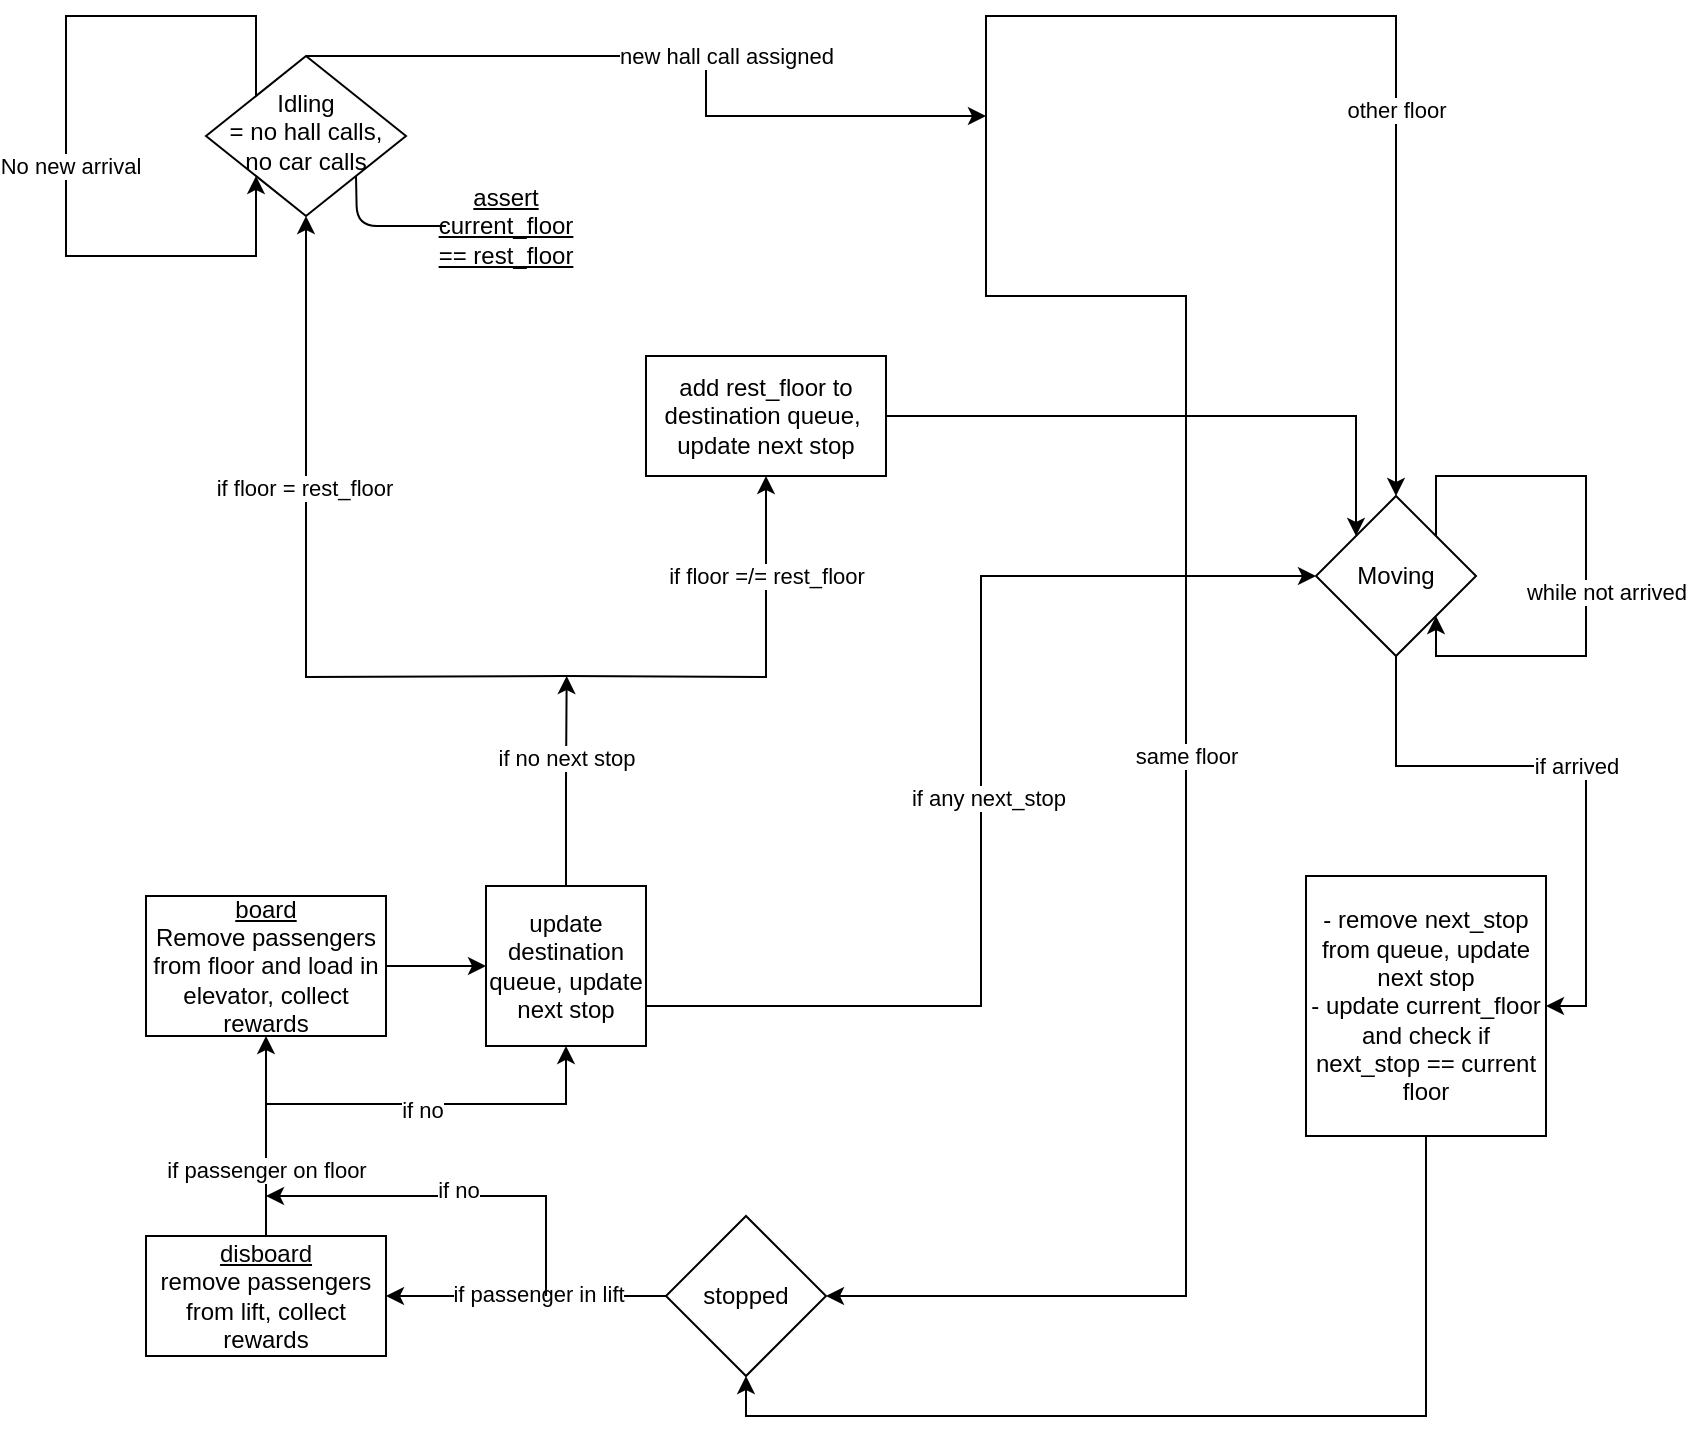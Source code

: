 <mxfile version="24.1.0" type="device">
  <diagram id="C5RBs43oDa-KdzZeNtuy" name="Page-1">
    <mxGraphModel dx="2295" dy="795" grid="1" gridSize="10" guides="1" tooltips="1" connect="1" arrows="1" fold="1" page="1" pageScale="1" pageWidth="827" pageHeight="1169" math="0" shadow="0">
      <root>
        <mxCell id="WIyWlLk6GJQsqaUBKTNV-0" />
        <mxCell id="WIyWlLk6GJQsqaUBKTNV-1" parent="WIyWlLk6GJQsqaUBKTNV-0" />
        <mxCell id="F6kOEsD1kym6dUDhs5XA-7" value="new hall call assigned" style="edgeStyle=orthogonalEdgeStyle;rounded=0;orthogonalLoop=1;jettySize=auto;html=1;exitX=0.5;exitY=0;exitDx=0;exitDy=0;" parent="WIyWlLk6GJQsqaUBKTNV-1" source="WIyWlLk6GJQsqaUBKTNV-6" edge="1">
          <mxGeometry x="0.081" y="10" relative="1" as="geometry">
            <mxPoint x="360" y="90" as="targetPoint" />
            <Array as="points">
              <mxPoint x="220" y="60" />
            </Array>
            <mxPoint as="offset" />
          </mxGeometry>
        </mxCell>
        <mxCell id="WIyWlLk6GJQsqaUBKTNV-6" value="Idling&lt;br&gt;= no hall calls, no car calls" style="rhombus;whiteSpace=wrap;html=1;shadow=0;fontFamily=Helvetica;fontSize=12;align=center;strokeWidth=1;spacing=6;spacingTop=-4;" parent="WIyWlLk6GJQsqaUBKTNV-1" vertex="1">
          <mxGeometry x="-30" y="60" width="100" height="80" as="geometry" />
        </mxCell>
        <mxCell id="F6kOEsD1kym6dUDhs5XA-18" value="if arrived" style="edgeStyle=orthogonalEdgeStyle;rounded=0;orthogonalLoop=1;jettySize=auto;html=1;exitX=0.5;exitY=1;exitDx=0;exitDy=0;entryX=1;entryY=0.5;entryDx=0;entryDy=0;" parent="WIyWlLk6GJQsqaUBKTNV-1" source="F6kOEsD1kym6dUDhs5XA-0" target="F6kOEsD1kym6dUDhs5XA-17" edge="1">
          <mxGeometry relative="1" as="geometry" />
        </mxCell>
        <mxCell id="F6kOEsD1kym6dUDhs5XA-0" value="Moving" style="rhombus;whiteSpace=wrap;html=1;" parent="WIyWlLk6GJQsqaUBKTNV-1" vertex="1">
          <mxGeometry x="525" y="280" width="80" height="80" as="geometry" />
        </mxCell>
        <mxCell id="F6kOEsD1kym6dUDhs5XA-10" value="same floor" style="edgeStyle=orthogonalEdgeStyle;rounded=0;orthogonalLoop=1;jettySize=auto;html=1;entryX=1;entryY=0.5;entryDx=0;entryDy=0;" parent="WIyWlLk6GJQsqaUBKTNV-1" target="F6kOEsD1kym6dUDhs5XA-21" edge="1">
          <mxGeometry relative="1" as="geometry">
            <mxPoint x="525" y="30" as="targetPoint" />
            <mxPoint x="360" y="60" as="sourcePoint" />
            <Array as="points">
              <mxPoint x="360" y="180" />
              <mxPoint x="460" y="180" />
              <mxPoint x="460" y="680" />
            </Array>
          </mxGeometry>
        </mxCell>
        <mxCell id="F6kOEsD1kym6dUDhs5XA-11" value="other floor" style="edgeStyle=orthogonalEdgeStyle;rounded=0;orthogonalLoop=1;jettySize=auto;html=1;entryX=0.5;entryY=0;entryDx=0;entryDy=0;" parent="WIyWlLk6GJQsqaUBKTNV-1" target="F6kOEsD1kym6dUDhs5XA-0" edge="1">
          <mxGeometry x="0.167" relative="1" as="geometry">
            <mxPoint x="520" y="140" as="targetPoint" />
            <mxPoint x="360" y="60" as="sourcePoint" />
            <Array as="points">
              <mxPoint x="360" y="40" />
              <mxPoint x="565" y="40" />
            </Array>
            <mxPoint as="offset" />
          </mxGeometry>
        </mxCell>
        <mxCell id="F6kOEsD1kym6dUDhs5XA-14" value="while not arrived" style="edgeStyle=orthogonalEdgeStyle;rounded=0;orthogonalLoop=1;jettySize=auto;html=1;exitX=1;exitY=0;exitDx=0;exitDy=0;entryX=1;entryY=1;entryDx=0;entryDy=0;" parent="WIyWlLk6GJQsqaUBKTNV-1" source="F6kOEsD1kym6dUDhs5XA-0" target="F6kOEsD1kym6dUDhs5XA-0" edge="1">
          <mxGeometry x="0.123" y="10" relative="1" as="geometry">
            <Array as="points">
              <mxPoint x="585" y="270" />
              <mxPoint x="660" y="270" />
              <mxPoint x="660" y="360" />
              <mxPoint x="585" y="360" />
            </Array>
            <mxPoint as="offset" />
          </mxGeometry>
        </mxCell>
        <mxCell id="F6kOEsD1kym6dUDhs5XA-19" style="edgeStyle=orthogonalEdgeStyle;rounded=0;orthogonalLoop=1;jettySize=auto;html=1;exitX=0.5;exitY=1;exitDx=0;exitDy=0;entryX=0.5;entryY=1;entryDx=0;entryDy=0;" parent="WIyWlLk6GJQsqaUBKTNV-1" source="F6kOEsD1kym6dUDhs5XA-17" target="F6kOEsD1kym6dUDhs5XA-21" edge="1">
          <mxGeometry relative="1" as="geometry">
            <mxPoint x="250" y="620" as="targetPoint" />
          </mxGeometry>
        </mxCell>
        <mxCell id="F6kOEsD1kym6dUDhs5XA-17" value="- remove next_stop from queue, update next stop&lt;br&gt;- update current_floor and check if next_stop == current floor" style="rounded=0;whiteSpace=wrap;html=1;" parent="WIyWlLk6GJQsqaUBKTNV-1" vertex="1">
          <mxGeometry x="520" y="470" width="120" height="130" as="geometry" />
        </mxCell>
        <mxCell id="F6kOEsD1kym6dUDhs5XA-25" style="edgeStyle=orthogonalEdgeStyle;rounded=0;orthogonalLoop=1;jettySize=auto;html=1;exitX=0;exitY=0.5;exitDx=0;exitDy=0;entryX=1;entryY=0.5;entryDx=0;entryDy=0;" parent="WIyWlLk6GJQsqaUBKTNV-1" source="F6kOEsD1kym6dUDhs5XA-21" target="F6kOEsD1kym6dUDhs5XA-24" edge="1">
          <mxGeometry relative="1" as="geometry" />
        </mxCell>
        <mxCell id="F6kOEsD1kym6dUDhs5XA-26" value="if passenger in lift" style="edgeLabel;html=1;align=center;verticalAlign=middle;resizable=0;points=[];" parent="F6kOEsD1kym6dUDhs5XA-25" vertex="1" connectable="0">
          <mxGeometry x="-0.078" y="-1" relative="1" as="geometry">
            <mxPoint as="offset" />
          </mxGeometry>
        </mxCell>
        <mxCell id="F6kOEsD1kym6dUDhs5XA-21" value="stopped" style="rhombus;whiteSpace=wrap;html=1;" parent="WIyWlLk6GJQsqaUBKTNV-1" vertex="1">
          <mxGeometry x="200" y="640" width="80" height="80" as="geometry" />
        </mxCell>
        <mxCell id="F6kOEsD1kym6dUDhs5XA-30" style="edgeStyle=orthogonalEdgeStyle;rounded=0;orthogonalLoop=1;jettySize=auto;html=1;exitX=1;exitY=0.5;exitDx=0;exitDy=0;" parent="WIyWlLk6GJQsqaUBKTNV-1" source="F6kOEsD1kym6dUDhs5XA-23" target="F6kOEsD1kym6dUDhs5XA-31" edge="1">
          <mxGeometry relative="1" as="geometry">
            <mxPoint x="150" y="510.667" as="targetPoint" />
          </mxGeometry>
        </mxCell>
        <mxCell id="F6kOEsD1kym6dUDhs5XA-23" value="&lt;u&gt;board&lt;/u&gt;&lt;br&gt;Remove passengers from floor and load in elevator, collect rewards" style="rounded=0;whiteSpace=wrap;html=1;" parent="WIyWlLk6GJQsqaUBKTNV-1" vertex="1">
          <mxGeometry x="-60" y="480" width="120" height="70" as="geometry" />
        </mxCell>
        <mxCell id="F6kOEsD1kym6dUDhs5XA-27" style="edgeStyle=orthogonalEdgeStyle;rounded=0;orthogonalLoop=1;jettySize=auto;html=1;exitX=0.5;exitY=0;exitDx=0;exitDy=0;entryX=0.5;entryY=1;entryDx=0;entryDy=0;" parent="WIyWlLk6GJQsqaUBKTNV-1" source="F6kOEsD1kym6dUDhs5XA-24" target="F6kOEsD1kym6dUDhs5XA-23" edge="1">
          <mxGeometry relative="1" as="geometry" />
        </mxCell>
        <mxCell id="F6kOEsD1kym6dUDhs5XA-28" value="if passenger on floor" style="edgeLabel;html=1;align=center;verticalAlign=middle;resizable=0;points=[];" parent="F6kOEsD1kym6dUDhs5XA-27" vertex="1" connectable="0">
          <mxGeometry x="0.378" y="2" relative="1" as="geometry">
            <mxPoint x="2" y="36" as="offset" />
          </mxGeometry>
        </mxCell>
        <mxCell id="F6kOEsD1kym6dUDhs5XA-24" value="&lt;u&gt;disboard&lt;/u&gt;&lt;br&gt;remove passengers from lift, collect rewards" style="rounded=0;whiteSpace=wrap;html=1;" parent="WIyWlLk6GJQsqaUBKTNV-1" vertex="1">
          <mxGeometry x="-60" y="650" width="120" height="60" as="geometry" />
        </mxCell>
        <mxCell id="F6kOEsD1kym6dUDhs5XA-40" style="edgeStyle=orthogonalEdgeStyle;rounded=0;orthogonalLoop=1;jettySize=auto;html=1;exitX=1;exitY=0.75;exitDx=0;exitDy=0;entryX=0;entryY=0.5;entryDx=0;entryDy=0;" parent="WIyWlLk6GJQsqaUBKTNV-1" source="F6kOEsD1kym6dUDhs5XA-31" target="F6kOEsD1kym6dUDhs5XA-0" edge="1">
          <mxGeometry relative="1" as="geometry">
            <mxPoint x="260" y="340" as="targetPoint" />
          </mxGeometry>
        </mxCell>
        <mxCell id="F6kOEsD1kym6dUDhs5XA-41" value="if any next_stop" style="edgeLabel;html=1;align=center;verticalAlign=middle;resizable=0;points=[];" parent="F6kOEsD1kym6dUDhs5XA-40" vertex="1" connectable="0">
          <mxGeometry x="0.096" y="-3" relative="1" as="geometry">
            <mxPoint y="30" as="offset" />
          </mxGeometry>
        </mxCell>
        <mxCell id="F6kOEsD1kym6dUDhs5XA-42" style="edgeStyle=orthogonalEdgeStyle;rounded=0;orthogonalLoop=1;jettySize=auto;html=1;exitX=0.5;exitY=0;exitDx=0;exitDy=0;" parent="WIyWlLk6GJQsqaUBKTNV-1" source="F6kOEsD1kym6dUDhs5XA-31" edge="1">
          <mxGeometry relative="1" as="geometry">
            <mxPoint x="150.333" y="370" as="targetPoint" />
          </mxGeometry>
        </mxCell>
        <mxCell id="F6kOEsD1kym6dUDhs5XA-43" value="if no next stop" style="edgeLabel;html=1;align=center;verticalAlign=middle;resizable=0;points=[];" parent="F6kOEsD1kym6dUDhs5XA-42" vertex="1" connectable="0">
          <mxGeometry x="0.251" y="1" relative="1" as="geometry">
            <mxPoint y="1" as="offset" />
          </mxGeometry>
        </mxCell>
        <mxCell id="F6kOEsD1kym6dUDhs5XA-31" value="update destination queue, update next stop" style="whiteSpace=wrap;html=1;aspect=fixed;" parent="WIyWlLk6GJQsqaUBKTNV-1" vertex="1">
          <mxGeometry x="110" y="474.997" width="80" height="80" as="geometry" />
        </mxCell>
        <mxCell id="F6kOEsD1kym6dUDhs5XA-36" style="edgeStyle=orthogonalEdgeStyle;rounded=0;orthogonalLoop=1;jettySize=auto;html=1;" parent="WIyWlLk6GJQsqaUBKTNV-1" edge="1">
          <mxGeometry relative="1" as="geometry">
            <mxPoint y="630" as="targetPoint" />
            <mxPoint x="140" y="680" as="sourcePoint" />
            <Array as="points">
              <mxPoint x="140" y="630" />
            </Array>
          </mxGeometry>
        </mxCell>
        <mxCell id="F6kOEsD1kym6dUDhs5XA-37" value="if no" style="edgeLabel;html=1;align=center;verticalAlign=middle;resizable=0;points=[];" parent="F6kOEsD1kym6dUDhs5XA-36" vertex="1" connectable="0">
          <mxGeometry x="-0.012" y="-3" relative="1" as="geometry">
            <mxPoint as="offset" />
          </mxGeometry>
        </mxCell>
        <mxCell id="F6kOEsD1kym6dUDhs5XA-38" style="edgeStyle=orthogonalEdgeStyle;rounded=0;orthogonalLoop=1;jettySize=auto;html=1;entryX=0.5;entryY=1;entryDx=0;entryDy=0;" parent="WIyWlLk6GJQsqaUBKTNV-1" target="F6kOEsD1kym6dUDhs5XA-31" edge="1">
          <mxGeometry relative="1" as="geometry">
            <mxPoint x="130" y="564.997" as="targetPoint" />
            <mxPoint y="604.33" as="sourcePoint" />
            <Array as="points">
              <mxPoint y="584" />
              <mxPoint x="150" y="584" />
            </Array>
          </mxGeometry>
        </mxCell>
        <mxCell id="F6kOEsD1kym6dUDhs5XA-39" value="if no" style="edgeLabel;html=1;align=center;verticalAlign=middle;resizable=0;points=[];" parent="F6kOEsD1kym6dUDhs5XA-38" vertex="1" connectable="0">
          <mxGeometry x="-0.012" y="-3" relative="1" as="geometry">
            <mxPoint as="offset" />
          </mxGeometry>
        </mxCell>
        <mxCell id="F6kOEsD1kym6dUDhs5XA-44" style="edgeStyle=orthogonalEdgeStyle;rounded=0;orthogonalLoop=1;jettySize=auto;html=1;exitX=0;exitY=0;exitDx=0;exitDy=0;entryX=0;entryY=1;entryDx=0;entryDy=0;" parent="WIyWlLk6GJQsqaUBKTNV-1" source="WIyWlLk6GJQsqaUBKTNV-6" target="WIyWlLk6GJQsqaUBKTNV-6" edge="1">
          <mxGeometry relative="1" as="geometry">
            <Array as="points">
              <mxPoint x="-5" y="40" />
              <mxPoint x="-100" y="40" />
              <mxPoint x="-100" y="160" />
              <mxPoint x="-5" y="160" />
            </Array>
          </mxGeometry>
        </mxCell>
        <mxCell id="F6kOEsD1kym6dUDhs5XA-45" value="No new arrival" style="edgeLabel;html=1;align=center;verticalAlign=middle;resizable=0;points=[];" parent="F6kOEsD1kym6dUDhs5XA-44" vertex="1" connectable="0">
          <mxGeometry x="-0.091" y="2" relative="1" as="geometry">
            <mxPoint y="32" as="offset" />
          </mxGeometry>
        </mxCell>
        <mxCell id="F6kOEsD1kym6dUDhs5XA-54" style="edgeStyle=orthogonalEdgeStyle;rounded=0;orthogonalLoop=1;jettySize=auto;html=1;exitX=1;exitY=0.5;exitDx=0;exitDy=0;entryX=0;entryY=0;entryDx=0;entryDy=0;" parent="WIyWlLk6GJQsqaUBKTNV-1" source="F6kOEsD1kym6dUDhs5XA-48" target="F6kOEsD1kym6dUDhs5XA-0" edge="1">
          <mxGeometry relative="1" as="geometry" />
        </mxCell>
        <mxCell id="F6kOEsD1kym6dUDhs5XA-48" value="add rest_floor to destination queue,&amp;nbsp;&lt;br&gt;update next stop" style="rounded=0;whiteSpace=wrap;html=1;" parent="WIyWlLk6GJQsqaUBKTNV-1" vertex="1">
          <mxGeometry x="190" y="210" width="120" height="60" as="geometry" />
        </mxCell>
        <mxCell id="F6kOEsD1kym6dUDhs5XA-50" style="edgeStyle=orthogonalEdgeStyle;rounded=0;orthogonalLoop=1;jettySize=auto;html=1;entryX=0.5;entryY=1;entryDx=0;entryDy=0;" parent="WIyWlLk6GJQsqaUBKTNV-1" target="WIyWlLk6GJQsqaUBKTNV-6" edge="1">
          <mxGeometry relative="1" as="geometry">
            <mxPoint x="30" y="310" as="targetPoint" />
            <mxPoint x="150" y="370" as="sourcePoint" />
          </mxGeometry>
        </mxCell>
        <mxCell id="F6kOEsD1kym6dUDhs5XA-51" value="if floor = rest_floor" style="edgeLabel;html=1;align=center;verticalAlign=middle;resizable=0;points=[];" parent="F6kOEsD1kym6dUDhs5XA-50" vertex="1" connectable="0">
          <mxGeometry x="0.251" y="1" relative="1" as="geometry">
            <mxPoint y="1" as="offset" />
          </mxGeometry>
        </mxCell>
        <mxCell id="F6kOEsD1kym6dUDhs5XA-52" style="edgeStyle=orthogonalEdgeStyle;rounded=0;orthogonalLoop=1;jettySize=auto;html=1;entryX=0.5;entryY=1;entryDx=0;entryDy=0;" parent="WIyWlLk6GJQsqaUBKTNV-1" target="F6kOEsD1kym6dUDhs5XA-48" edge="1">
          <mxGeometry relative="1" as="geometry">
            <mxPoint x="170.333" y="390" as="targetPoint" />
            <mxPoint x="150" y="370" as="sourcePoint" />
          </mxGeometry>
        </mxCell>
        <mxCell id="F6kOEsD1kym6dUDhs5XA-53" value="if floor =/= rest_floor" style="edgeLabel;html=1;align=center;verticalAlign=middle;resizable=0;points=[];" parent="F6kOEsD1kym6dUDhs5XA-52" vertex="1" connectable="0">
          <mxGeometry x="0.251" y="1" relative="1" as="geometry">
            <mxPoint x="1" y="-25" as="offset" />
          </mxGeometry>
        </mxCell>
        <mxCell id="F6kOEsD1kym6dUDhs5XA-57" style="edgeStyle=orthogonalEdgeStyle;rounded=1;orthogonalLoop=1;jettySize=auto;html=1;exitX=0;exitY=0.5;exitDx=0;exitDy=0;strokeColor=default;endArrow=none;endFill=0;targetPerimeterSpacing=5;sourcePerimeterSpacing=5;jumpStyle=none;" parent="WIyWlLk6GJQsqaUBKTNV-1" source="F6kOEsD1kym6dUDhs5XA-55" edge="1">
          <mxGeometry relative="1" as="geometry">
            <mxPoint x="45" y="120" as="targetPoint" />
          </mxGeometry>
        </mxCell>
        <mxCell id="F6kOEsD1kym6dUDhs5XA-55" value="&lt;u&gt;assert current_floor == rest_floor&lt;/u&gt;" style="text;html=1;strokeColor=none;fillColor=none;align=center;verticalAlign=middle;whiteSpace=wrap;rounded=0;" parent="WIyWlLk6GJQsqaUBKTNV-1" vertex="1">
          <mxGeometry x="90" y="130" width="60" height="30" as="geometry" />
        </mxCell>
      </root>
    </mxGraphModel>
  </diagram>
</mxfile>
